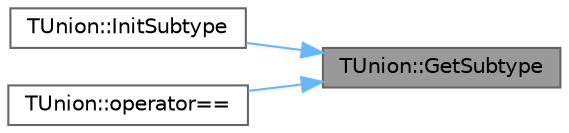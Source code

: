 digraph "TUnion::GetSubtype"
{
 // INTERACTIVE_SVG=YES
 // LATEX_PDF_SIZE
  bgcolor="transparent";
  edge [fontname=Helvetica,fontsize=10,labelfontname=Helvetica,labelfontsize=10];
  node [fontname=Helvetica,fontsize=10,shape=box,height=0.2,width=0.4];
  rankdir="RL";
  Node1 [id="Node000001",label="TUnion::GetSubtype",height=0.2,width=0.4,color="gray40", fillcolor="grey60", style="filled", fontcolor="black",tooltip=" "];
  Node1 -> Node2 [id="edge1_Node000001_Node000002",dir="back",color="steelblue1",style="solid",tooltip=" "];
  Node2 [id="Node000002",label="TUnion::InitSubtype",height=0.2,width=0.4,color="grey40", fillcolor="white", style="filled",URL="$dc/d79/classTUnion.html#ae936414efa827f397e381d50b1bfab43",tooltip="Sets the union's value to a default value of the given subtype."];
  Node1 -> Node3 [id="edge2_Node000001_Node000003",dir="back",color="steelblue1",style="solid",tooltip=" "];
  Node3 [id="Node000003",label="TUnion::operator==",height=0.2,width=0.4,color="grey40", fillcolor="white", style="filled",URL="$dc/d79/classTUnion.html#a0b90b4e214b0bebd3c12bff87d857d32",tooltip="Equality comparison."];
}
